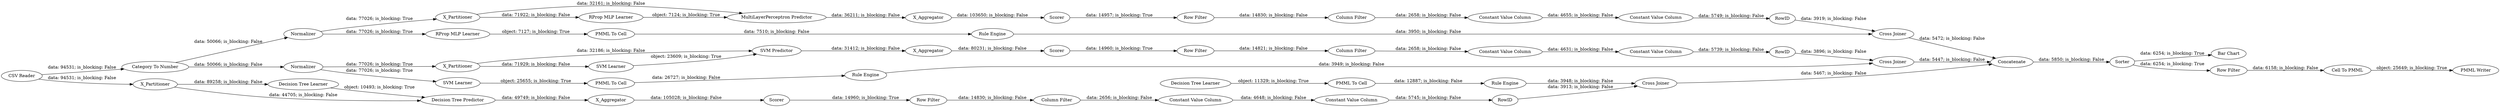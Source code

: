 digraph {
	"5618709758232905274_38" [label="Cross Joiner"]
	"7418599801886252023_9" [label="Row Filter"]
	"-8672466168582565511_293" [label=RowID]
	"-8180989416093361092_7" [label=X_Aggregator]
	"7976746695271724287_54" [label="Cell To PMML"]
	"-7524903369676204710_7" [label=X_Aggregator]
	"7418599801886252023_290" [label="Constant Value Column"]
	"7976746695271724287_52" [label=Sorter]
	"5618709758232905274_2" [label=X_Partitioner]
	"-8180989416093361092_32" [label="Decision Tree Predictor"]
	"5885143102694575177_34" [label="PMML To Cell"]
	"2687236808740602792_28" [label="PMML To Cell"]
	"-7706824211792687263_293" [label=RowID]
	"-7706824211792687263_290" [label="Constant Value Column"]
	"7418599801886252023_294" [label="Column Filter"]
	"2687236808740602792_34" [label="Rule Engine"]
	"7418599801886252023_293" [label=RowID]
	"-3506972218775671327_34" [label="Rule Engine"]
	"-7706824211792687263_294" [label="Column Filter"]
	"-8672466168582565511_9" [label="Row Filter"]
	"7976746695271724287_59" [label="Bar Chart"]
	"5618709758232905274_40" [label=Scorer]
	"-7524903369676204710_2" [label=X_Partitioner]
	"-8180989416093361092_31" [label="Decision Tree Learner"]
	"7418599801886252023_292" [label="Constant Value Column"]
	"2687236808740602792_33" [label="Decision Tree Learner"]
	"5885143102694575177_35" [label="Rule Engine"]
	"7976746695271724287_60" [label=Concatenate]
	"7976746695271724287_62" [label="CSV Reader"]
	"-8180989416093361092_39" [label=Scorer]
	"-7706824211792687263_9" [label="Row Filter"]
	"5885143102694575177_33" [label="SVM Learner"]
	"5618709758232905274_7" [label=X_Aggregator]
	"-8180989416093361092_2" [label=X_Partitioner]
	"7976746695271724287_53" [label="Row Filter"]
	"5618709758232905274_32" [label="MultiLayerPerceptron Predictor"]
	"-8672466168582565511_290" [label="Constant Value Column"]
	"5618709758232905274_39" [label=Normalizer]
	"-8672466168582565511_294" [label="Column Filter"]
	"-8672466168582565511_292" [label="Constant Value Column"]
	"-7524903369676204710_32" [label="SVM Predictor"]
	"-7706824211792687263_292" [label="Constant Value Column"]
	"-7524903369676204710_40" [label=Normalizer]
	"7976746695271724287_58" [label="Category To Number"]
	"7976746695271724287_61" [label="PMML Writer"]
	"-3506972218775671327_22" [label="PMML To Cell"]
	"5618709758232905274_31" [label="RProp MLP Learner"]
	"-7524903369676204710_41" [label=Scorer]
	"-7524903369676204710_39" [label="Cross Joiner"]
	"-7524903369676204710_31" [label="SVM Learner"]
	"-8180989416093361092_38" [label="Cross Joiner"]
	"-3506972218775671327_35" [label="RProp MLP Learner"]
	"7976746695271724287_52" -> "7976746695271724287_59" [label="data: 6254; is_blocking: True"]
	"-7524903369676204710_39" -> "7976746695271724287_60" [label="data: 5447; is_blocking: False"]
	"7976746695271724287_62" -> "7976746695271724287_58" [label="data: 94531; is_blocking: False"]
	"7418599801886252023_290" -> "7418599801886252023_292" [label="data: 4648; is_blocking: False"]
	"2687236808740602792_28" -> "2687236808740602792_34" [label="data: 12887; is_blocking: False"]
	"7418599801886252023_294" -> "7418599801886252023_290" [label="data: 2656; is_blocking: False"]
	"5618709758232905274_2" -> "5618709758232905274_32" [label="data: 32161; is_blocking: False"]
	"5618709758232905274_7" -> "5618709758232905274_40" [label="data: 103650; is_blocking: False"]
	"-8672466168582565511_294" -> "-8672466168582565511_290" [label="data: 2658; is_blocking: False"]
	"-8180989416093361092_2" -> "-8180989416093361092_31" [label="data: 89258; is_blocking: False"]
	"-8672466168582565511_9" -> "-8672466168582565511_294" [label="data: 14821; is_blocking: False"]
	"-7524903369676204710_31" -> "-7524903369676204710_32" [label="object: 23609; is_blocking: True"]
	"-7524903369676204710_41" -> "-8672466168582565511_9" [label="data: 14960; is_blocking: True"]
	"-3506972218775671327_35" -> "-3506972218775671327_22" [label="object: 7127; is_blocking: True"]
	"-8672466168582565511_290" -> "-8672466168582565511_292" [label="data: 4631; is_blocking: False"]
	"7976746695271724287_54" -> "7976746695271724287_61" [label="object: 25649; is_blocking: True"]
	"-7706824211792687263_292" -> "-7706824211792687263_293" [label="data: 5749; is_blocking: False"]
	"-8180989416093361092_38" -> "7976746695271724287_60" [label="data: 5467; is_blocking: False"]
	"-7706824211792687263_294" -> "-7706824211792687263_290" [label="data: 2658; is_blocking: False"]
	"5618709758232905274_39" -> "5618709758232905274_2" [label="data: 77026; is_blocking: True"]
	"-7524903369676204710_7" -> "-7524903369676204710_41" [label="data: 80231; is_blocking: False"]
	"-7524903369676204710_40" -> "-7524903369676204710_2" [label="data: 77026; is_blocking: True"]
	"7976746695271724287_62" -> "-8180989416093361092_2" [label="data: 94531; is_blocking: False"]
	"-3506972218775671327_34" -> "5618709758232905274_38" [label="data: 3950; is_blocking: False"]
	"5885143102694575177_35" -> "-7524903369676204710_39" [label="data: 3949; is_blocking: False"]
	"7976746695271724287_53" -> "7976746695271724287_54" [label="data: 6158; is_blocking: False"]
	"5618709758232905274_39" -> "-3506972218775671327_35" [label="data: 77026; is_blocking: True"]
	"-3506972218775671327_22" -> "-3506972218775671327_34" [label="data: 7510; is_blocking: False"]
	"-7524903369676204710_40" -> "5885143102694575177_33" [label="data: 77026; is_blocking: True"]
	"7976746695271724287_52" -> "7976746695271724287_53" [label="data: 6254; is_blocking: True"]
	"-8180989416093361092_2" -> "-8180989416093361092_32" [label="data: 44705; is_blocking: False"]
	"5618709758232905274_32" -> "5618709758232905274_7" [label="data: 36211; is_blocking: False"]
	"7976746695271724287_58" -> "-7524903369676204710_40" [label="data: 50066; is_blocking: False"]
	"2687236808740602792_34" -> "-8180989416093361092_38" [label="data: 3948; is_blocking: False"]
	"-7706824211792687263_290" -> "-7706824211792687263_292" [label="data: 4655; is_blocking: False"]
	"5618709758232905274_38" -> "7976746695271724287_60" [label="data: 5472; is_blocking: False"]
	"-8180989416093361092_32" -> "-8180989416093361092_7" [label="data: 49749; is_blocking: False"]
	"-8180989416093361092_31" -> "-8180989416093361092_32" [label="object: 10493; is_blocking: True"]
	"5618709758232905274_31" -> "5618709758232905274_32" [label="object: 7124; is_blocking: True"]
	"5885143102694575177_34" -> "5885143102694575177_35" [label="data: 26727; is_blocking: False"]
	"5618709758232905274_40" -> "-7706824211792687263_9" [label="data: 14957; is_blocking: True"]
	"-7524903369676204710_32" -> "-7524903369676204710_7" [label="data: 31412; is_blocking: False"]
	"7418599801886252023_292" -> "7418599801886252023_293" [label="data: 5745; is_blocking: False"]
	"-8672466168582565511_293" -> "-7524903369676204710_39" [label="data: 3896; is_blocking: False"]
	"7418599801886252023_9" -> "7418599801886252023_294" [label="data: 14830; is_blocking: False"]
	"-8180989416093361092_7" -> "-8180989416093361092_39" [label="data: 105028; is_blocking: False"]
	"-8672466168582565511_292" -> "-8672466168582565511_293" [label="data: 5739; is_blocking: False"]
	"7418599801886252023_293" -> "-8180989416093361092_38" [label="data: 3913; is_blocking: False"]
	"-8180989416093361092_39" -> "7418599801886252023_9" [label="data: 14960; is_blocking: True"]
	"5618709758232905274_2" -> "5618709758232905274_31" [label="data: 71922; is_blocking: False"]
	"-7706824211792687263_293" -> "5618709758232905274_38" [label="data: 3919; is_blocking: False"]
	"2687236808740602792_33" -> "2687236808740602792_28" [label="object: 11329; is_blocking: True"]
	"5885143102694575177_33" -> "5885143102694575177_34" [label="object: 25655; is_blocking: True"]
	"-7706824211792687263_9" -> "-7706824211792687263_294" [label="data: 14830; is_blocking: False"]
	"-7524903369676204710_2" -> "-7524903369676204710_32" [label="data: 32186; is_blocking: False"]
	"-7524903369676204710_2" -> "-7524903369676204710_31" [label="data: 71929; is_blocking: False"]
	"7976746695271724287_60" -> "7976746695271724287_52" [label="data: 5850; is_blocking: False"]
	"7976746695271724287_58" -> "5618709758232905274_39" [label="data: 50066; is_blocking: False"]
	rankdir=LR
}
